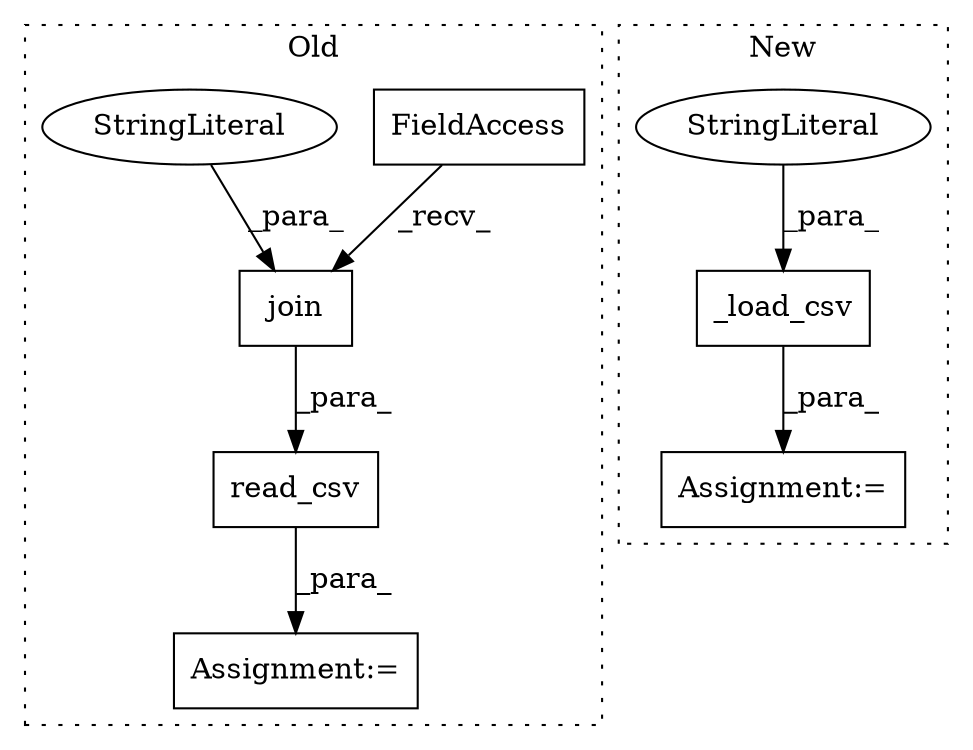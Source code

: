 digraph G {
subgraph cluster0 {
1 [label="read_csv" a="32" s="4720,4766" l="9,1" shape="box"];
3 [label="join" a="32" s="4737,4765" l="5,1" shape="box"];
4 [label="FieldAccess" a="22" s="4729" l="7" shape="box"];
5 [label="StringLiteral" a="45" s="4755" l="10" shape="ellipse"];
6 [label="Assignment:=" a="7" s="4712" l="1" shape="box"];
label = "Old";
style="dotted";
}
subgraph cluster1 {
2 [label="_load_csv" a="32" s="4939,4968" l="10,1" shape="box"];
7 [label="StringLiteral" a="45" s="4962" l="6" shape="ellipse"];
8 [label="Assignment:=" a="7" s="4938" l="1" shape="box"];
label = "New";
style="dotted";
}
1 -> 6 [label="_para_"];
2 -> 8 [label="_para_"];
3 -> 1 [label="_para_"];
4 -> 3 [label="_recv_"];
5 -> 3 [label="_para_"];
7 -> 2 [label="_para_"];
}